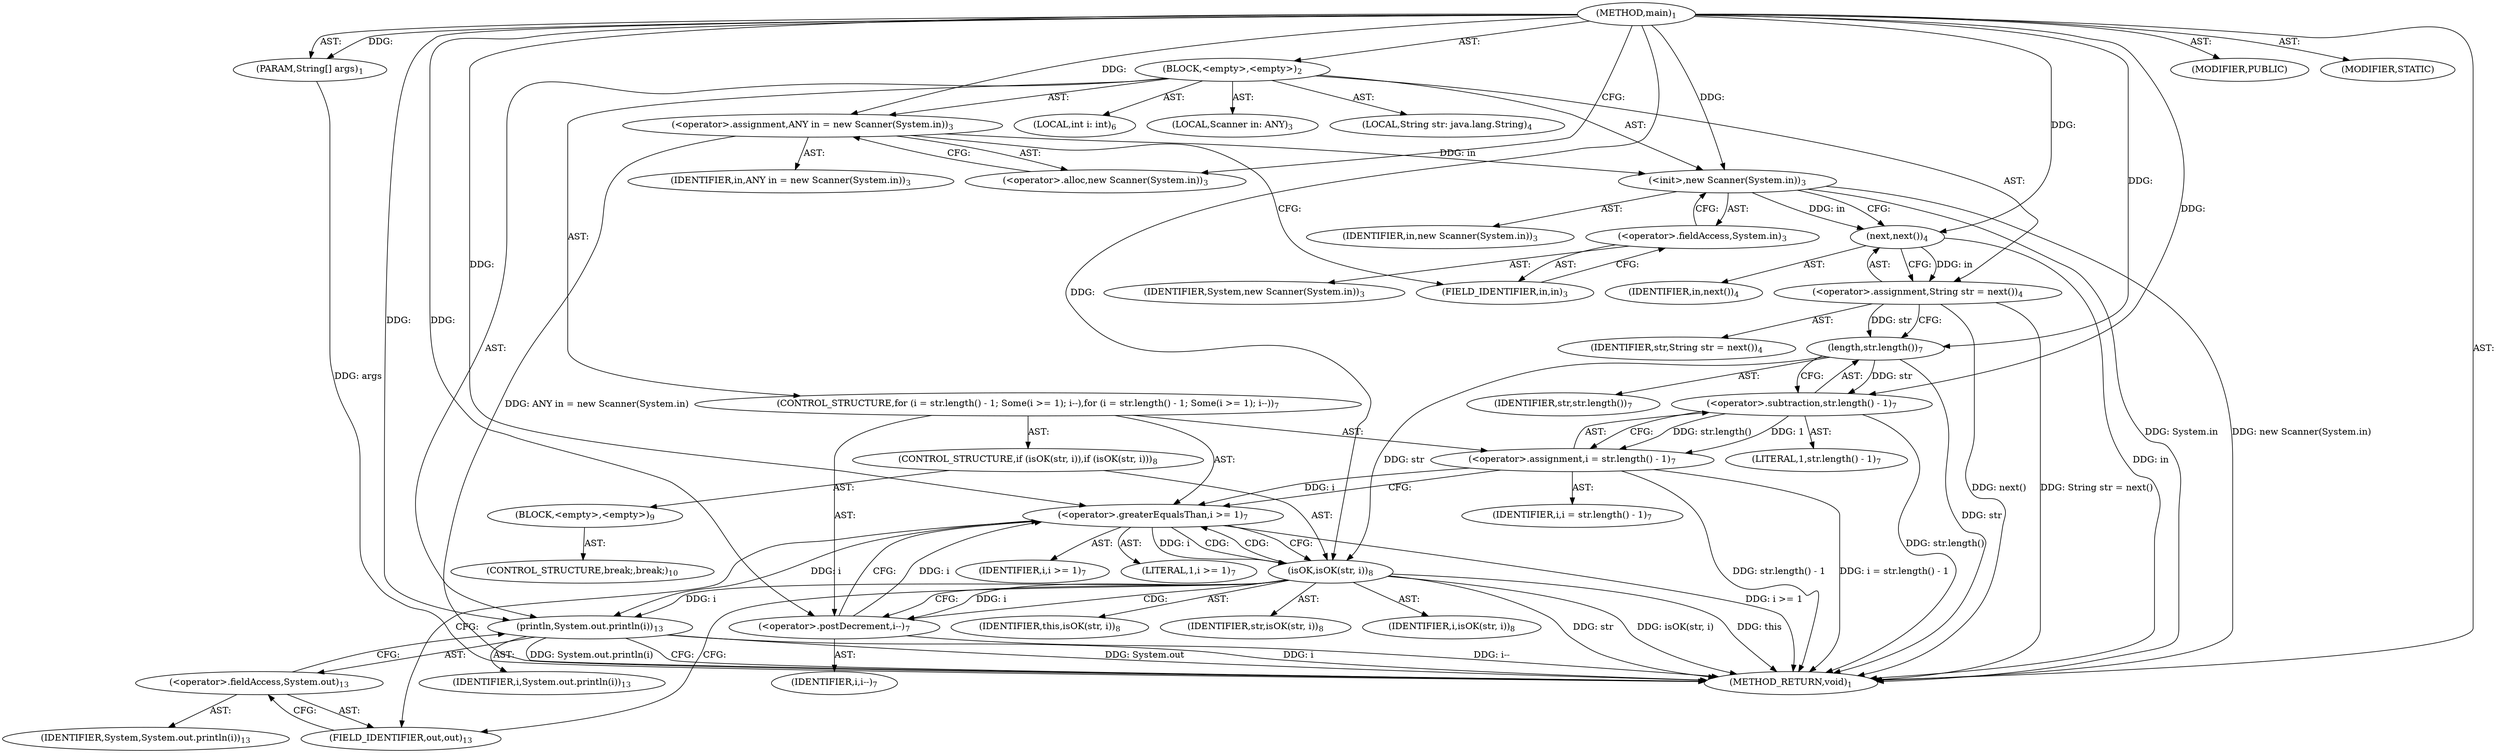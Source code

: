 digraph "main" {  
"19" [label = <(METHOD,main)<SUB>1</SUB>> ]
"20" [label = <(PARAM,String[] args)<SUB>1</SUB>> ]
"21" [label = <(BLOCK,&lt;empty&gt;,&lt;empty&gt;)<SUB>2</SUB>> ]
"4" [label = <(LOCAL,Scanner in: ANY)<SUB>3</SUB>> ]
"22" [label = <(&lt;operator&gt;.assignment,ANY in = new Scanner(System.in))<SUB>3</SUB>> ]
"23" [label = <(IDENTIFIER,in,ANY in = new Scanner(System.in))<SUB>3</SUB>> ]
"24" [label = <(&lt;operator&gt;.alloc,new Scanner(System.in))<SUB>3</SUB>> ]
"25" [label = <(&lt;init&gt;,new Scanner(System.in))<SUB>3</SUB>> ]
"3" [label = <(IDENTIFIER,in,new Scanner(System.in))<SUB>3</SUB>> ]
"26" [label = <(&lt;operator&gt;.fieldAccess,System.in)<SUB>3</SUB>> ]
"27" [label = <(IDENTIFIER,System,new Scanner(System.in))<SUB>3</SUB>> ]
"28" [label = <(FIELD_IDENTIFIER,in,in)<SUB>3</SUB>> ]
"29" [label = <(LOCAL,String str: java.lang.String)<SUB>4</SUB>> ]
"30" [label = <(&lt;operator&gt;.assignment,String str = next())<SUB>4</SUB>> ]
"31" [label = <(IDENTIFIER,str,String str = next())<SUB>4</SUB>> ]
"32" [label = <(next,next())<SUB>4</SUB>> ]
"33" [label = <(IDENTIFIER,in,next())<SUB>4</SUB>> ]
"34" [label = <(LOCAL,int i: int)<SUB>6</SUB>> ]
"35" [label = <(CONTROL_STRUCTURE,for (i = str.length() - 1; Some(i &gt;= 1); i--),for (i = str.length() - 1; Some(i &gt;= 1); i--))<SUB>7</SUB>> ]
"36" [label = <(&lt;operator&gt;.assignment,i = str.length() - 1)<SUB>7</SUB>> ]
"37" [label = <(IDENTIFIER,i,i = str.length() - 1)<SUB>7</SUB>> ]
"38" [label = <(&lt;operator&gt;.subtraction,str.length() - 1)<SUB>7</SUB>> ]
"39" [label = <(length,str.length())<SUB>7</SUB>> ]
"40" [label = <(IDENTIFIER,str,str.length())<SUB>7</SUB>> ]
"41" [label = <(LITERAL,1,str.length() - 1)<SUB>7</SUB>> ]
"42" [label = <(&lt;operator&gt;.greaterEqualsThan,i &gt;= 1)<SUB>7</SUB>> ]
"43" [label = <(IDENTIFIER,i,i &gt;= 1)<SUB>7</SUB>> ]
"44" [label = <(LITERAL,1,i &gt;= 1)<SUB>7</SUB>> ]
"45" [label = <(&lt;operator&gt;.postDecrement,i--)<SUB>7</SUB>> ]
"46" [label = <(IDENTIFIER,i,i--)<SUB>7</SUB>> ]
"47" [label = <(CONTROL_STRUCTURE,if (isOK(str, i)),if (isOK(str, i)))<SUB>8</SUB>> ]
"48" [label = <(isOK,isOK(str, i))<SUB>8</SUB>> ]
"49" [label = <(IDENTIFIER,this,isOK(str, i))<SUB>8</SUB>> ]
"50" [label = <(IDENTIFIER,str,isOK(str, i))<SUB>8</SUB>> ]
"51" [label = <(IDENTIFIER,i,isOK(str, i))<SUB>8</SUB>> ]
"52" [label = <(BLOCK,&lt;empty&gt;,&lt;empty&gt;)<SUB>9</SUB>> ]
"53" [label = <(CONTROL_STRUCTURE,break;,break;)<SUB>10</SUB>> ]
"54" [label = <(println,System.out.println(i))<SUB>13</SUB>> ]
"55" [label = <(&lt;operator&gt;.fieldAccess,System.out)<SUB>13</SUB>> ]
"56" [label = <(IDENTIFIER,System,System.out.println(i))<SUB>13</SUB>> ]
"57" [label = <(FIELD_IDENTIFIER,out,out)<SUB>13</SUB>> ]
"58" [label = <(IDENTIFIER,i,System.out.println(i))<SUB>13</SUB>> ]
"59" [label = <(MODIFIER,PUBLIC)> ]
"60" [label = <(MODIFIER,STATIC)> ]
"61" [label = <(METHOD_RETURN,void)<SUB>1</SUB>> ]
  "19" -> "20"  [ label = "AST: "] 
  "19" -> "21"  [ label = "AST: "] 
  "19" -> "59"  [ label = "AST: "] 
  "19" -> "60"  [ label = "AST: "] 
  "19" -> "61"  [ label = "AST: "] 
  "21" -> "4"  [ label = "AST: "] 
  "21" -> "22"  [ label = "AST: "] 
  "21" -> "25"  [ label = "AST: "] 
  "21" -> "29"  [ label = "AST: "] 
  "21" -> "30"  [ label = "AST: "] 
  "21" -> "34"  [ label = "AST: "] 
  "21" -> "35"  [ label = "AST: "] 
  "21" -> "54"  [ label = "AST: "] 
  "22" -> "23"  [ label = "AST: "] 
  "22" -> "24"  [ label = "AST: "] 
  "25" -> "3"  [ label = "AST: "] 
  "25" -> "26"  [ label = "AST: "] 
  "26" -> "27"  [ label = "AST: "] 
  "26" -> "28"  [ label = "AST: "] 
  "30" -> "31"  [ label = "AST: "] 
  "30" -> "32"  [ label = "AST: "] 
  "32" -> "33"  [ label = "AST: "] 
  "35" -> "36"  [ label = "AST: "] 
  "35" -> "42"  [ label = "AST: "] 
  "35" -> "45"  [ label = "AST: "] 
  "35" -> "47"  [ label = "AST: "] 
  "36" -> "37"  [ label = "AST: "] 
  "36" -> "38"  [ label = "AST: "] 
  "38" -> "39"  [ label = "AST: "] 
  "38" -> "41"  [ label = "AST: "] 
  "39" -> "40"  [ label = "AST: "] 
  "42" -> "43"  [ label = "AST: "] 
  "42" -> "44"  [ label = "AST: "] 
  "45" -> "46"  [ label = "AST: "] 
  "47" -> "48"  [ label = "AST: "] 
  "47" -> "52"  [ label = "AST: "] 
  "48" -> "49"  [ label = "AST: "] 
  "48" -> "50"  [ label = "AST: "] 
  "48" -> "51"  [ label = "AST: "] 
  "52" -> "53"  [ label = "AST: "] 
  "54" -> "55"  [ label = "AST: "] 
  "54" -> "58"  [ label = "AST: "] 
  "55" -> "56"  [ label = "AST: "] 
  "55" -> "57"  [ label = "AST: "] 
  "22" -> "28"  [ label = "CFG: "] 
  "25" -> "32"  [ label = "CFG: "] 
  "30" -> "39"  [ label = "CFG: "] 
  "54" -> "61"  [ label = "CFG: "] 
  "24" -> "22"  [ label = "CFG: "] 
  "26" -> "25"  [ label = "CFG: "] 
  "32" -> "30"  [ label = "CFG: "] 
  "36" -> "42"  [ label = "CFG: "] 
  "42" -> "48"  [ label = "CFG: "] 
  "42" -> "57"  [ label = "CFG: "] 
  "45" -> "42"  [ label = "CFG: "] 
  "55" -> "54"  [ label = "CFG: "] 
  "28" -> "26"  [ label = "CFG: "] 
  "38" -> "36"  [ label = "CFG: "] 
  "48" -> "57"  [ label = "CFG: "] 
  "48" -> "45"  [ label = "CFG: "] 
  "57" -> "55"  [ label = "CFG: "] 
  "39" -> "38"  [ label = "CFG: "] 
  "19" -> "24"  [ label = "CFG: "] 
  "20" -> "61"  [ label = "DDG: args"] 
  "22" -> "61"  [ label = "DDG: ANY in = new Scanner(System.in)"] 
  "25" -> "61"  [ label = "DDG: System.in"] 
  "25" -> "61"  [ label = "DDG: new Scanner(System.in)"] 
  "32" -> "61"  [ label = "DDG: in"] 
  "30" -> "61"  [ label = "DDG: next()"] 
  "30" -> "61"  [ label = "DDG: String str = next()"] 
  "39" -> "61"  [ label = "DDG: str"] 
  "38" -> "61"  [ label = "DDG: str.length()"] 
  "36" -> "61"  [ label = "DDG: str.length() - 1"] 
  "36" -> "61"  [ label = "DDG: i = str.length() - 1"] 
  "42" -> "61"  [ label = "DDG: i &gt;= 1"] 
  "48" -> "61"  [ label = "DDG: str"] 
  "48" -> "61"  [ label = "DDG: isOK(str, i)"] 
  "45" -> "61"  [ label = "DDG: i--"] 
  "54" -> "61"  [ label = "DDG: System.out"] 
  "54" -> "61"  [ label = "DDG: i"] 
  "54" -> "61"  [ label = "DDG: System.out.println(i)"] 
  "48" -> "61"  [ label = "DDG: this"] 
  "19" -> "20"  [ label = "DDG: "] 
  "19" -> "22"  [ label = "DDG: "] 
  "32" -> "30"  [ label = "DDG: in"] 
  "22" -> "25"  [ label = "DDG: in"] 
  "19" -> "25"  [ label = "DDG: "] 
  "38" -> "36"  [ label = "DDG: str.length()"] 
  "38" -> "36"  [ label = "DDG: 1"] 
  "42" -> "54"  [ label = "DDG: i"] 
  "48" -> "54"  [ label = "DDG: i"] 
  "19" -> "54"  [ label = "DDG: "] 
  "25" -> "32"  [ label = "DDG: in"] 
  "19" -> "32"  [ label = "DDG: "] 
  "36" -> "42"  [ label = "DDG: i"] 
  "45" -> "42"  [ label = "DDG: i"] 
  "19" -> "42"  [ label = "DDG: "] 
  "48" -> "45"  [ label = "DDG: i"] 
  "19" -> "45"  [ label = "DDG: "] 
  "39" -> "38"  [ label = "DDG: str"] 
  "19" -> "38"  [ label = "DDG: "] 
  "19" -> "48"  [ label = "DDG: "] 
  "39" -> "48"  [ label = "DDG: str"] 
  "42" -> "48"  [ label = "DDG: i"] 
  "30" -> "39"  [ label = "DDG: str"] 
  "19" -> "39"  [ label = "DDG: "] 
  "42" -> "48"  [ label = "CDG: "] 
  "48" -> "42"  [ label = "CDG: "] 
  "48" -> "45"  [ label = "CDG: "] 
}
